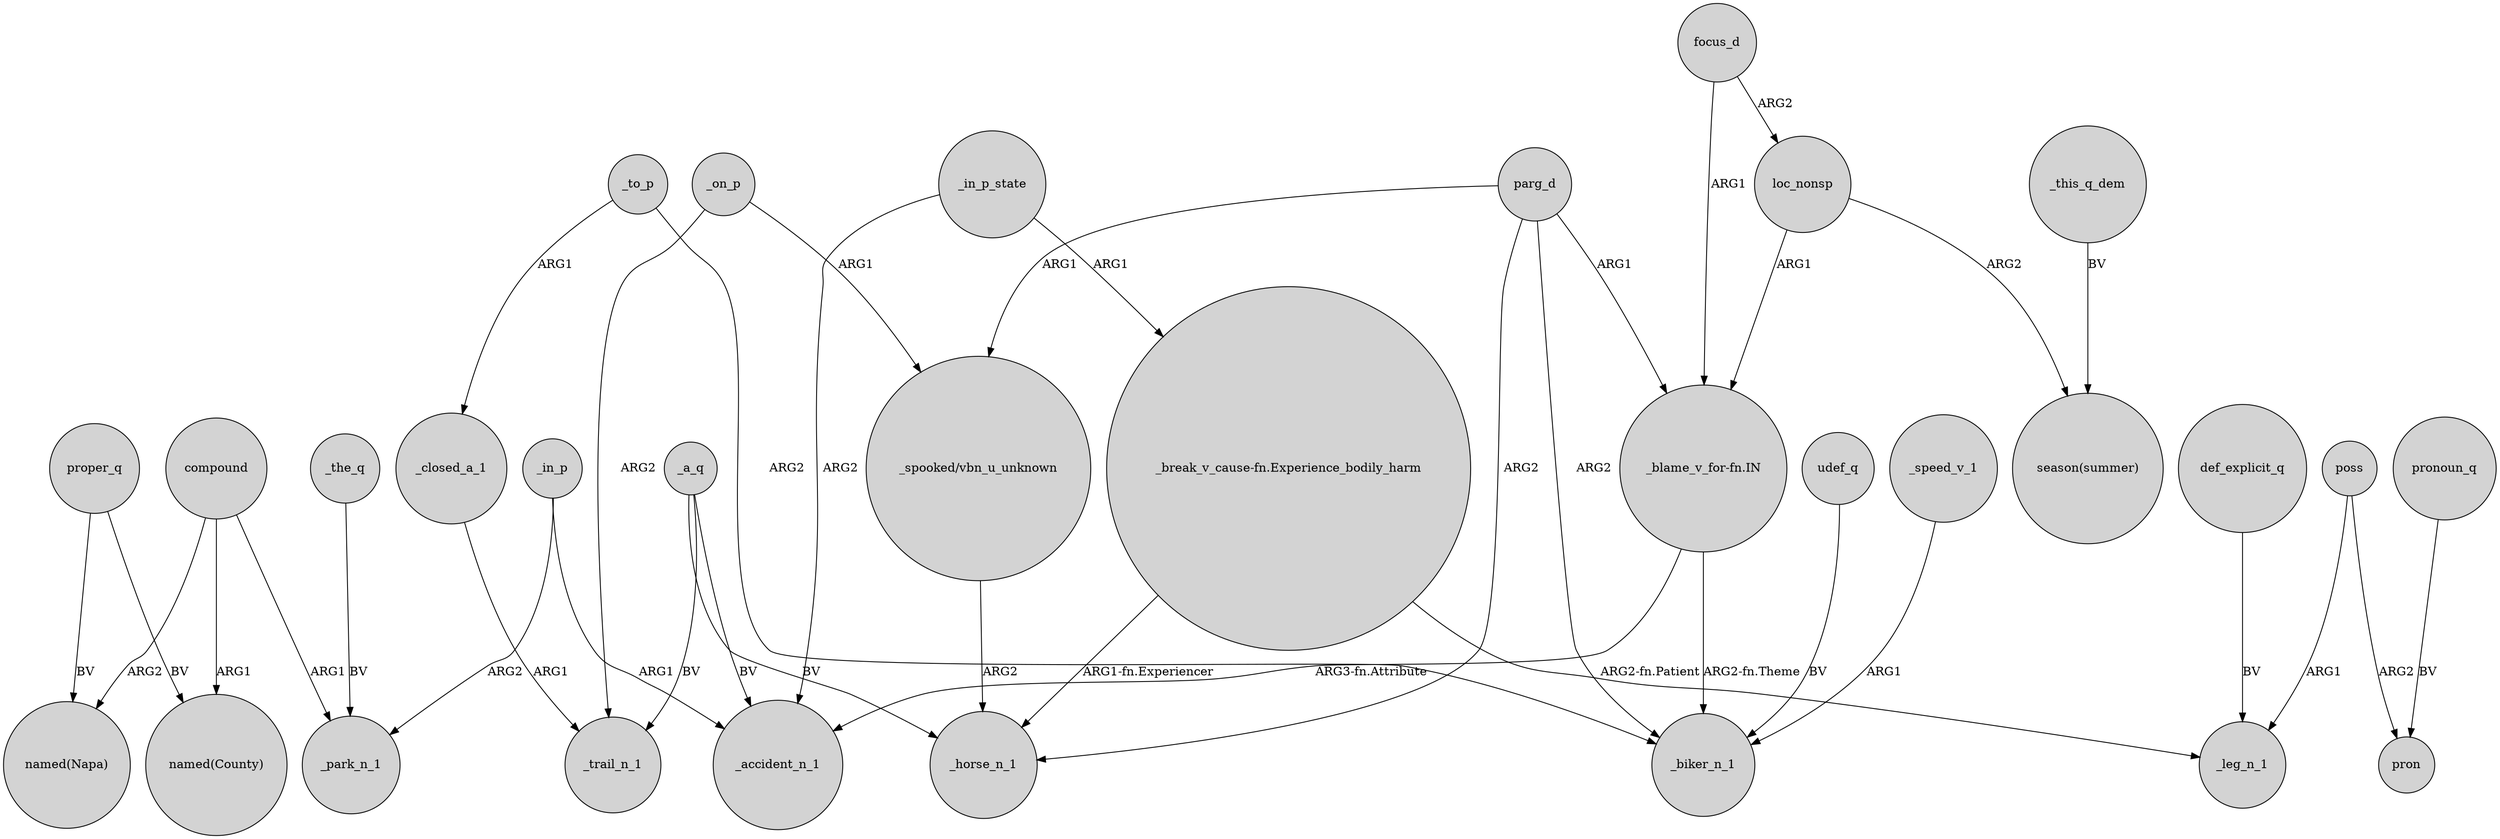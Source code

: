 digraph {
	node [shape=circle style=filled]
	"_break_v_cause-fn.Experience_bodily_harm" -> _horse_n_1 [label="ARG1-fn.Experiencer"]
	focus_d -> loc_nonsp [label=ARG2]
	_speed_v_1 -> _biker_n_1 [label=ARG1]
	_in_p_state -> _accident_n_1 [label=ARG2]
	_to_p -> _closed_a_1 [label=ARG1]
	_in_p -> _accident_n_1 [label=ARG1]
	_this_q_dem -> "season(summer)" [label=BV]
	_in_p -> _park_n_1 [label=ARG2]
	_to_p -> _biker_n_1 [label=ARG2]
	poss -> pron [label=ARG2]
	_closed_a_1 -> _trail_n_1 [label=ARG1]
	_a_q -> _trail_n_1 [label=BV]
	compound -> "named(Napa)" [label=ARG2]
	proper_q -> "named(Napa)" [label=BV]
	parg_d -> "_blame_v_for-fn.IN" [label=ARG1]
	"_blame_v_for-fn.IN" -> _biker_n_1 [label="ARG2-fn.Theme"]
	udef_q -> _biker_n_1 [label=BV]
	"_break_v_cause-fn.Experience_bodily_harm" -> _leg_n_1 [label="ARG2-fn.Patient"]
	_in_p_state -> "_break_v_cause-fn.Experience_bodily_harm" [label=ARG1]
	parg_d -> _biker_n_1 [label=ARG2]
	focus_d -> "_blame_v_for-fn.IN" [label=ARG1]
	_on_p -> "_spooked/vbn_u_unknown" [label=ARG1]
	pronoun_q -> pron [label=BV]
	loc_nonsp -> "_blame_v_for-fn.IN" [label=ARG1]
	_a_q -> _accident_n_1 [label=BV]
	"_spooked/vbn_u_unknown" -> _horse_n_1 [label=ARG2]
	loc_nonsp -> "season(summer)" [label=ARG2]
	compound -> _park_n_1 [label=ARG1]
	parg_d -> "_spooked/vbn_u_unknown" [label=ARG1]
	compound -> "named(County)" [label=ARG1]
	proper_q -> "named(County)" [label=BV]
	_on_p -> _trail_n_1 [label=ARG2]
	poss -> _leg_n_1 [label=ARG1]
	"_blame_v_for-fn.IN" -> _accident_n_1 [label="ARG3-fn.Attribute"]
	def_explicit_q -> _leg_n_1 [label=BV]
	_a_q -> _horse_n_1 [label=BV]
	_the_q -> _park_n_1 [label=BV]
	parg_d -> _horse_n_1 [label=ARG2]
}
